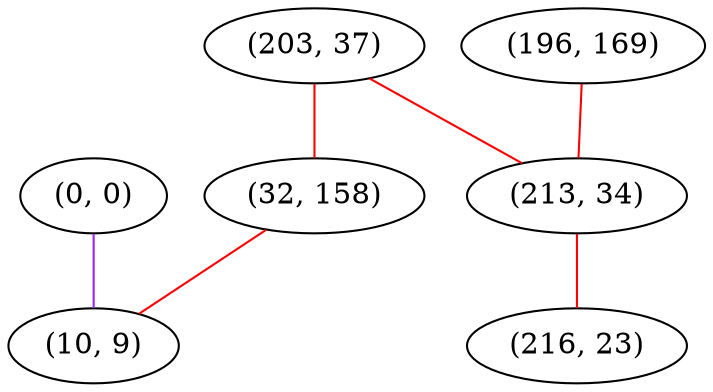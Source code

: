 graph "" {
"(0, 0)";
"(196, 169)";
"(203, 37)";
"(213, 34)";
"(216, 23)";
"(32, 158)";
"(10, 9)";
"(0, 0)" -- "(10, 9)"  [color=purple, key=0, weight=4];
"(196, 169)" -- "(213, 34)"  [color=red, key=0, weight=1];
"(203, 37)" -- "(32, 158)"  [color=red, key=0, weight=1];
"(203, 37)" -- "(213, 34)"  [color=red, key=0, weight=1];
"(213, 34)" -- "(216, 23)"  [color=red, key=0, weight=1];
"(32, 158)" -- "(10, 9)"  [color=red, key=0, weight=1];
}
